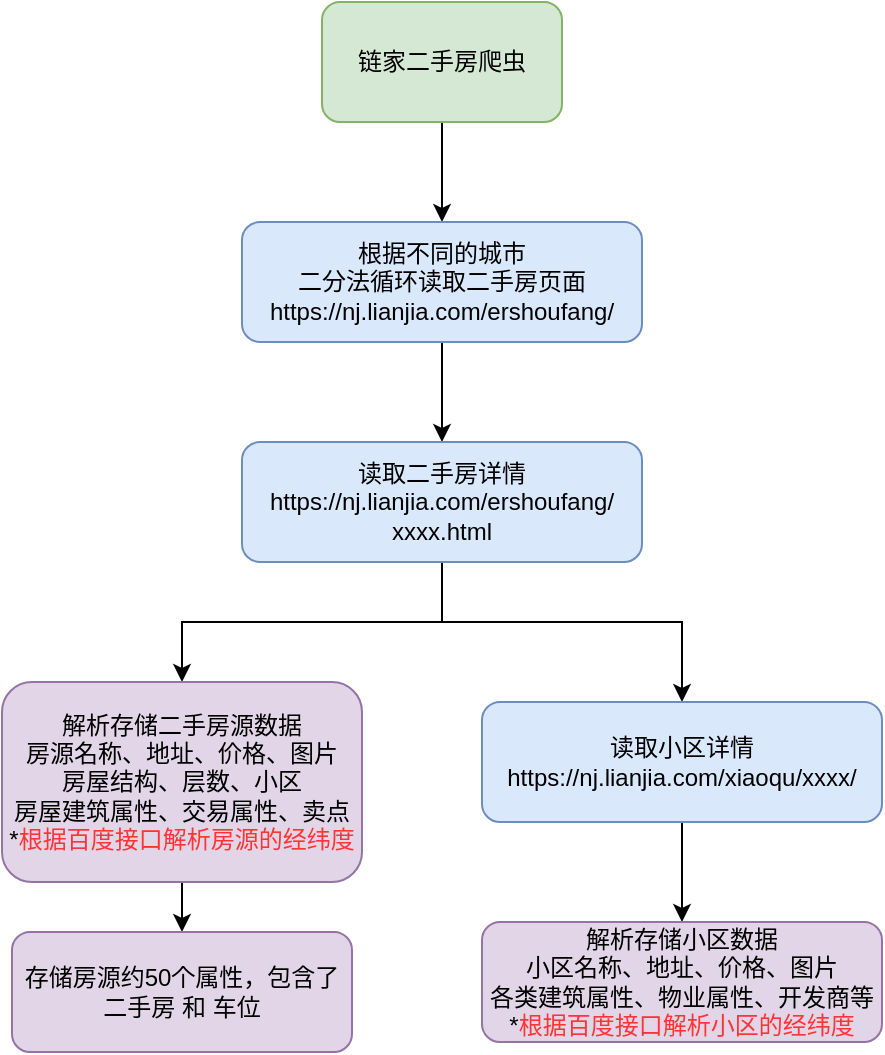 <mxfile version="17.2.4" type="github">
  <diagram id="7Rmahdd349rWPLZw3SBS" name="Page-1">
    <mxGraphModel dx="1865" dy="579" grid="1" gridSize="10" guides="1" tooltips="1" connect="1" arrows="1" fold="1" page="1" pageScale="1" pageWidth="827" pageHeight="1169" math="0" shadow="0">
      <root>
        <mxCell id="0" />
        <mxCell id="1" parent="0" />
        <mxCell id="oo0qgpR-D_F_aVYOEQEG-3" value="" style="edgeStyle=orthogonalEdgeStyle;rounded=0;orthogonalLoop=1;jettySize=auto;html=1;" edge="1" parent="1" source="oo0qgpR-D_F_aVYOEQEG-1" target="oo0qgpR-D_F_aVYOEQEG-2">
          <mxGeometry relative="1" as="geometry" />
        </mxCell>
        <mxCell id="oo0qgpR-D_F_aVYOEQEG-1" value="链家二手房爬虫" style="rounded=1;whiteSpace=wrap;html=1;fillColor=#d5e8d4;strokeColor=#82b366;" vertex="1" parent="1">
          <mxGeometry x="150" y="90" width="120" height="60" as="geometry" />
        </mxCell>
        <mxCell id="oo0qgpR-D_F_aVYOEQEG-5" style="edgeStyle=orthogonalEdgeStyle;rounded=0;orthogonalLoop=1;jettySize=auto;html=1;exitX=0.5;exitY=1;exitDx=0;exitDy=0;entryX=0.5;entryY=0;entryDx=0;entryDy=0;" edge="1" parent="1" source="oo0qgpR-D_F_aVYOEQEG-2" target="oo0qgpR-D_F_aVYOEQEG-4">
          <mxGeometry relative="1" as="geometry">
            <Array as="points">
              <mxPoint x="210" y="310" />
              <mxPoint x="210" y="310" />
            </Array>
          </mxGeometry>
        </mxCell>
        <mxCell id="oo0qgpR-D_F_aVYOEQEG-2" value="根据不同的城市&lt;br&gt;二分法循环读取二手房页面&lt;br&gt;https://nj.lianjia.com/ershoufang/" style="rounded=1;whiteSpace=wrap;html=1;fillColor=#dae8fc;strokeColor=#6c8ebf;" vertex="1" parent="1">
          <mxGeometry x="110" y="200" width="200" height="60" as="geometry" />
        </mxCell>
        <mxCell id="oo0qgpR-D_F_aVYOEQEG-12" style="edgeStyle=orthogonalEdgeStyle;rounded=0;orthogonalLoop=1;jettySize=auto;html=1;exitX=0.5;exitY=1;exitDx=0;exitDy=0;fontColor=#FF3333;" edge="1" parent="1" source="oo0qgpR-D_F_aVYOEQEG-4" target="oo0qgpR-D_F_aVYOEQEG-6">
          <mxGeometry relative="1" as="geometry">
            <Array as="points">
              <mxPoint x="210" y="400" />
              <mxPoint x="330" y="400" />
            </Array>
          </mxGeometry>
        </mxCell>
        <mxCell id="oo0qgpR-D_F_aVYOEQEG-14" style="edgeStyle=orthogonalEdgeStyle;rounded=0;orthogonalLoop=1;jettySize=auto;html=1;exitX=0.5;exitY=1;exitDx=0;exitDy=0;entryX=0.5;entryY=0;entryDx=0;entryDy=0;fontColor=#FF3333;" edge="1" parent="1" source="oo0qgpR-D_F_aVYOEQEG-4" target="oo0qgpR-D_F_aVYOEQEG-7">
          <mxGeometry relative="1" as="geometry" />
        </mxCell>
        <mxCell id="oo0qgpR-D_F_aVYOEQEG-4" value="读取二手房详情&lt;br&gt;https://nj.lianjia.com/ershoufang/&lt;br&gt;xxxx.html" style="rounded=1;whiteSpace=wrap;html=1;fillColor=#dae8fc;strokeColor=#6c8ebf;" vertex="1" parent="1">
          <mxGeometry x="110" y="310" width="200" height="60" as="geometry" />
        </mxCell>
        <mxCell id="oo0qgpR-D_F_aVYOEQEG-15" style="edgeStyle=orthogonalEdgeStyle;rounded=0;orthogonalLoop=1;jettySize=auto;html=1;exitX=0.5;exitY=1;exitDx=0;exitDy=0;entryX=0.5;entryY=0;entryDx=0;entryDy=0;fontColor=#FF3333;" edge="1" parent="1" source="oo0qgpR-D_F_aVYOEQEG-6" target="oo0qgpR-D_F_aVYOEQEG-8">
          <mxGeometry relative="1" as="geometry" />
        </mxCell>
        <mxCell id="oo0qgpR-D_F_aVYOEQEG-6" value="读取小区详情&lt;br&gt;https://nj.lianjia.com/xiaoqu/xxxx/" style="rounded=1;whiteSpace=wrap;html=1;fillColor=#dae8fc;strokeColor=#6c8ebf;" vertex="1" parent="1">
          <mxGeometry x="230" y="440" width="200" height="60" as="geometry" />
        </mxCell>
        <mxCell id="oo0qgpR-D_F_aVYOEQEG-16" style="edgeStyle=orthogonalEdgeStyle;rounded=0;orthogonalLoop=1;jettySize=auto;html=1;exitX=0.5;exitY=1;exitDx=0;exitDy=0;entryX=0.5;entryY=0;entryDx=0;entryDy=0;fontColor=#FF3333;" edge="1" parent="1" source="oo0qgpR-D_F_aVYOEQEG-7" target="oo0qgpR-D_F_aVYOEQEG-10">
          <mxGeometry relative="1" as="geometry" />
        </mxCell>
        <mxCell id="oo0qgpR-D_F_aVYOEQEG-7" value="解析存储二手房源数据&lt;br&gt;房源名称、地址、价格、图片&lt;br&gt;房屋结构、层数、小区&lt;br&gt;房屋建筑属性、交易属性、卖点&lt;br&gt;*&lt;font color=&quot;#ff3333&quot;&gt;根据百度接口解析房源的经纬度&lt;/font&gt;" style="rounded=1;whiteSpace=wrap;html=1;fillColor=#e1d5e7;strokeColor=#9673a6;" vertex="1" parent="1">
          <mxGeometry x="-10" y="430" width="180" height="100" as="geometry" />
        </mxCell>
        <mxCell id="oo0qgpR-D_F_aVYOEQEG-8" value="解析存储小区数据&lt;br&gt;小区名称、地址、价格、图片&lt;br&gt;各类建筑属性、物业属性、开发商等&lt;br&gt;*&lt;font color=&quot;#ff3333&quot;&gt;根据百度接口解析小区的经纬度&lt;/font&gt;" style="rounded=1;whiteSpace=wrap;html=1;fillColor=#e1d5e7;strokeColor=#9673a6;" vertex="1" parent="1">
          <mxGeometry x="230" y="550" width="200" height="60" as="geometry" />
        </mxCell>
        <mxCell id="oo0qgpR-D_F_aVYOEQEG-10" value="存储房源约50个属性，包含了二手房 和 车位" style="rounded=1;whiteSpace=wrap;html=1;fillColor=#e1d5e7;strokeColor=#9673a6;" vertex="1" parent="1">
          <mxGeometry x="-5" y="555" width="170" height="60" as="geometry" />
        </mxCell>
      </root>
    </mxGraphModel>
  </diagram>
</mxfile>
